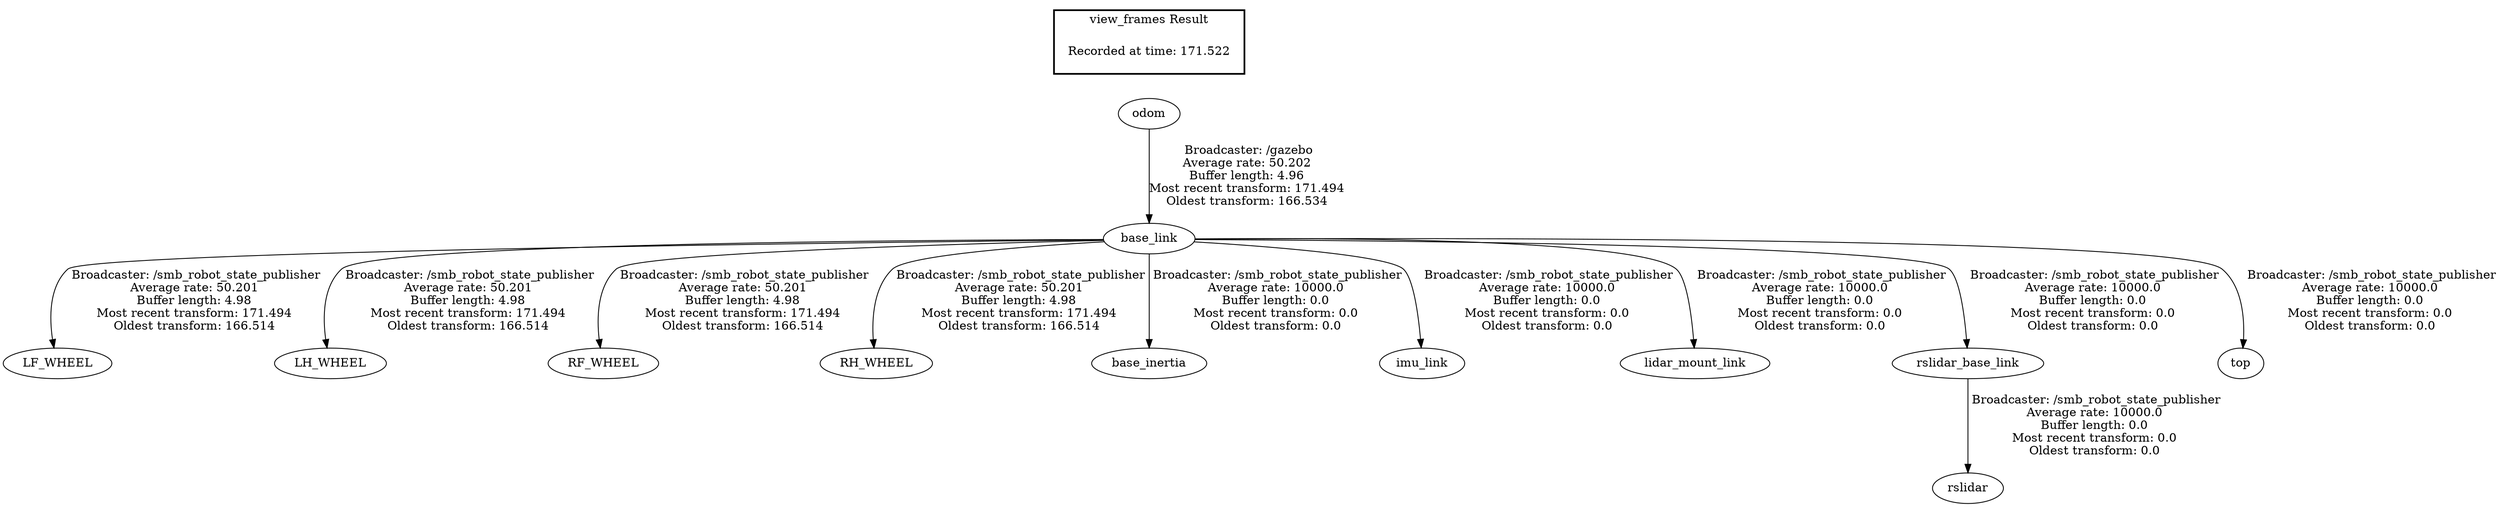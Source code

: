 digraph G {
"base_link" -> "LF_WHEEL"[label=" Broadcaster: /smb_robot_state_publisher\nAverage rate: 50.201\nBuffer length: 4.98\nMost recent transform: 171.494\nOldest transform: 166.514\n"];
"odom" -> "base_link"[label=" Broadcaster: /gazebo\nAverage rate: 50.202\nBuffer length: 4.96\nMost recent transform: 171.494\nOldest transform: 166.534\n"];
"base_link" -> "LH_WHEEL"[label=" Broadcaster: /smb_robot_state_publisher\nAverage rate: 50.201\nBuffer length: 4.98\nMost recent transform: 171.494\nOldest transform: 166.514\n"];
"base_link" -> "RF_WHEEL"[label=" Broadcaster: /smb_robot_state_publisher\nAverage rate: 50.201\nBuffer length: 4.98\nMost recent transform: 171.494\nOldest transform: 166.514\n"];
"base_link" -> "RH_WHEEL"[label=" Broadcaster: /smb_robot_state_publisher\nAverage rate: 50.201\nBuffer length: 4.98\nMost recent transform: 171.494\nOldest transform: 166.514\n"];
"base_link" -> "base_inertia"[label=" Broadcaster: /smb_robot_state_publisher\nAverage rate: 10000.0\nBuffer length: 0.0\nMost recent transform: 0.0\nOldest transform: 0.0\n"];
"base_link" -> "imu_link"[label=" Broadcaster: /smb_robot_state_publisher\nAverage rate: 10000.0\nBuffer length: 0.0\nMost recent transform: 0.0\nOldest transform: 0.0\n"];
"base_link" -> "lidar_mount_link"[label=" Broadcaster: /smb_robot_state_publisher\nAverage rate: 10000.0\nBuffer length: 0.0\nMost recent transform: 0.0\nOldest transform: 0.0\n"];
"base_link" -> "rslidar_base_link"[label=" Broadcaster: /smb_robot_state_publisher\nAverage rate: 10000.0\nBuffer length: 0.0\nMost recent transform: 0.0\nOldest transform: 0.0\n"];
"rslidar_base_link" -> "rslidar"[label=" Broadcaster: /smb_robot_state_publisher\nAverage rate: 10000.0\nBuffer length: 0.0\nMost recent transform: 0.0\nOldest transform: 0.0\n"];
"base_link" -> "top"[label=" Broadcaster: /smb_robot_state_publisher\nAverage rate: 10000.0\nBuffer length: 0.0\nMost recent transform: 0.0\nOldest transform: 0.0\n"];
edge [style=invis];
 subgraph cluster_legend { style=bold; color=black; label ="view_frames Result";
"Recorded at time: 171.522"[ shape=plaintext ] ;
}->"odom";
}